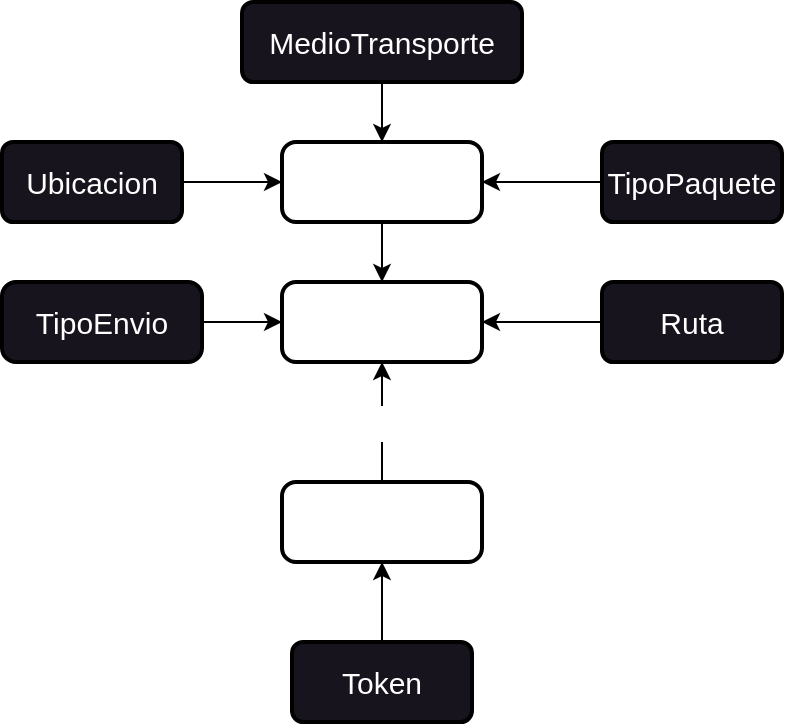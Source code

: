 <mxfile>
    <diagram id="psO7UyxOSuY3vgEp2i7H" name="Página-1">
        <mxGraphModel dx="1156" dy="811" grid="1" gridSize="10" guides="1" tooltips="1" connect="1" arrows="1" fold="1" page="1" pageScale="1" pageWidth="827" pageHeight="1169" math="0" shadow="0">
            <root>
                <mxCell id="0"/>
                <mxCell id="1" parent="0"/>
                <mxCell id="11" value="Quiere Realizar" style="edgeStyle=none;html=1;entryX=0.5;entryY=1;entryDx=0;entryDy=0;fontSize=15;fontColor=#FFFFFF;exitX=0.5;exitY=0;exitDx=0;exitDy=0;" edge="1" parent="1" source="18" target="10">
                    <mxGeometry relative="1" as="geometry">
                        <mxPoint x="370" y="320" as="sourcePoint"/>
                    </mxGeometry>
                </mxCell>
                <mxCell id="19" style="edgeStyle=none;html=1;fontSize=15;fontColor=#FFFFFF;exitX=0.5;exitY=1;exitDx=0;exitDy=0;" edge="1" parent="1" source="21" target="10">
                    <mxGeometry relative="1" as="geometry">
                        <mxPoint x="370" y="170" as="sourcePoint"/>
                    </mxGeometry>
                </mxCell>
                <mxCell id="23" value="" style="edgeStyle=none;html=1;fontSize=15;fontColor=#FFFFFF;exitX=1;exitY=0.5;exitDx=0;exitDy=0;" edge="1" parent="1" source="22" target="10">
                    <mxGeometry relative="1" as="geometry">
                        <mxPoint x="310" y="250" as="sourcePoint"/>
                    </mxGeometry>
                </mxCell>
                <mxCell id="10" value="Envio" style="rounded=1;whiteSpace=wrap;html=1;absoluteArcSize=1;arcSize=14;strokeWidth=2;labelBackgroundColor=none;fontSize=15;fontColor=#FFFFFF;" vertex="1" parent="1">
                    <mxGeometry x="320" y="230" width="100" height="40" as="geometry"/>
                </mxCell>
                <mxCell id="18" value="Usuario" style="rounded=1;whiteSpace=wrap;html=1;absoluteArcSize=1;arcSize=14;strokeWidth=2;labelBackgroundColor=none;fontSize=15;fontColor=#FFFFFF;" vertex="1" parent="1">
                    <mxGeometry x="320" y="330" width="100" height="40" as="geometry"/>
                </mxCell>
                <mxCell id="21" value="Paquete" style="rounded=1;whiteSpace=wrap;html=1;absoluteArcSize=1;arcSize=14;strokeWidth=2;labelBackgroundColor=none;fontSize=15;fontColor=#FFFFFF;" vertex="1" parent="1">
                    <mxGeometry x="320" y="160" width="100" height="40" as="geometry"/>
                </mxCell>
                <mxCell id="22" value="TipoEnvio" style="rounded=1;whiteSpace=wrap;html=1;absoluteArcSize=1;arcSize=14;strokeWidth=2;labelBackgroundColor=none;fontSize=15;fontColor=#FFFFFF;fillColor=rgb(24, 20, 29);" vertex="1" parent="1">
                    <mxGeometry x="180" y="230" width="100" height="40" as="geometry"/>
                </mxCell>
                <mxCell id="28" value="" style="edgeStyle=none;html=1;fontSize=15;fontColor=#FFFFFF;" edge="1" parent="1" source="26" target="21">
                    <mxGeometry relative="1" as="geometry"/>
                </mxCell>
                <mxCell id="26" value="TipoPaquete" style="whiteSpace=wrap;html=1;fontSize=15;fillColor=rgb(24, 20, 29);fontColor=#FFFFFF;rounded=1;arcSize=14;strokeWidth=2;labelBackgroundColor=none;" vertex="1" parent="1">
                    <mxGeometry x="480" y="160" width="90" height="40" as="geometry"/>
                </mxCell>
                <mxCell id="32" value="" style="edgeStyle=none;html=1;fontSize=15;fontColor=#FFFFFF;" edge="1" parent="1" source="29" target="21">
                    <mxGeometry relative="1" as="geometry"/>
                </mxCell>
                <mxCell id="29" value="Ubicacion" style="whiteSpace=wrap;html=1;fontSize=15;fillColor=rgb(24, 20, 29);fontColor=#FFFFFF;rounded=1;arcSize=14;strokeWidth=2;labelBackgroundColor=none;" vertex="1" parent="1">
                    <mxGeometry x="180" y="160" width="90" height="40" as="geometry"/>
                </mxCell>
                <mxCell id="31" value="" style="edgeStyle=none;html=1;fontSize=15;fontColor=#FFFFFF;" edge="1" parent="1" source="30" target="21">
                    <mxGeometry relative="1" as="geometry"/>
                </mxCell>
                <mxCell id="30" value="MedioTransporte" style="whiteSpace=wrap;html=1;fontSize=15;fillColor=rgb(24, 20, 29);fontColor=#FFFFFF;rounded=1;arcSize=14;strokeWidth=2;labelBackgroundColor=none;" vertex="1" parent="1">
                    <mxGeometry x="300" y="90" width="140" height="40" as="geometry"/>
                </mxCell>
                <mxCell id="34" value="" style="edgeStyle=none;html=1;fontSize=15;fontColor=#FFFFFF;" edge="1" parent="1" source="33" target="10">
                    <mxGeometry relative="1" as="geometry"/>
                </mxCell>
                <mxCell id="33" value="Ruta" style="whiteSpace=wrap;html=1;fontSize=15;fillColor=rgb(24, 20, 29);fontColor=#FFFFFF;rounded=1;arcSize=14;strokeWidth=2;labelBackgroundColor=none;" vertex="1" parent="1">
                    <mxGeometry x="480" y="230" width="90" height="40" as="geometry"/>
                </mxCell>
                <mxCell id="38" value="" style="edgeStyle=none;html=1;fontSize=15;fontColor=#FFFFFF;" edge="1" parent="1" source="37" target="18">
                    <mxGeometry relative="1" as="geometry"/>
                </mxCell>
                <mxCell id="37" value="Token" style="whiteSpace=wrap;html=1;fontSize=15;fillColor=rgb(24, 20, 29);fontColor=#FFFFFF;rounded=1;arcSize=14;strokeWidth=2;labelBackgroundColor=none;" vertex="1" parent="1">
                    <mxGeometry x="325" y="410" width="90" height="40" as="geometry"/>
                </mxCell>
            </root>
        </mxGraphModel>
    </diagram>
</mxfile>